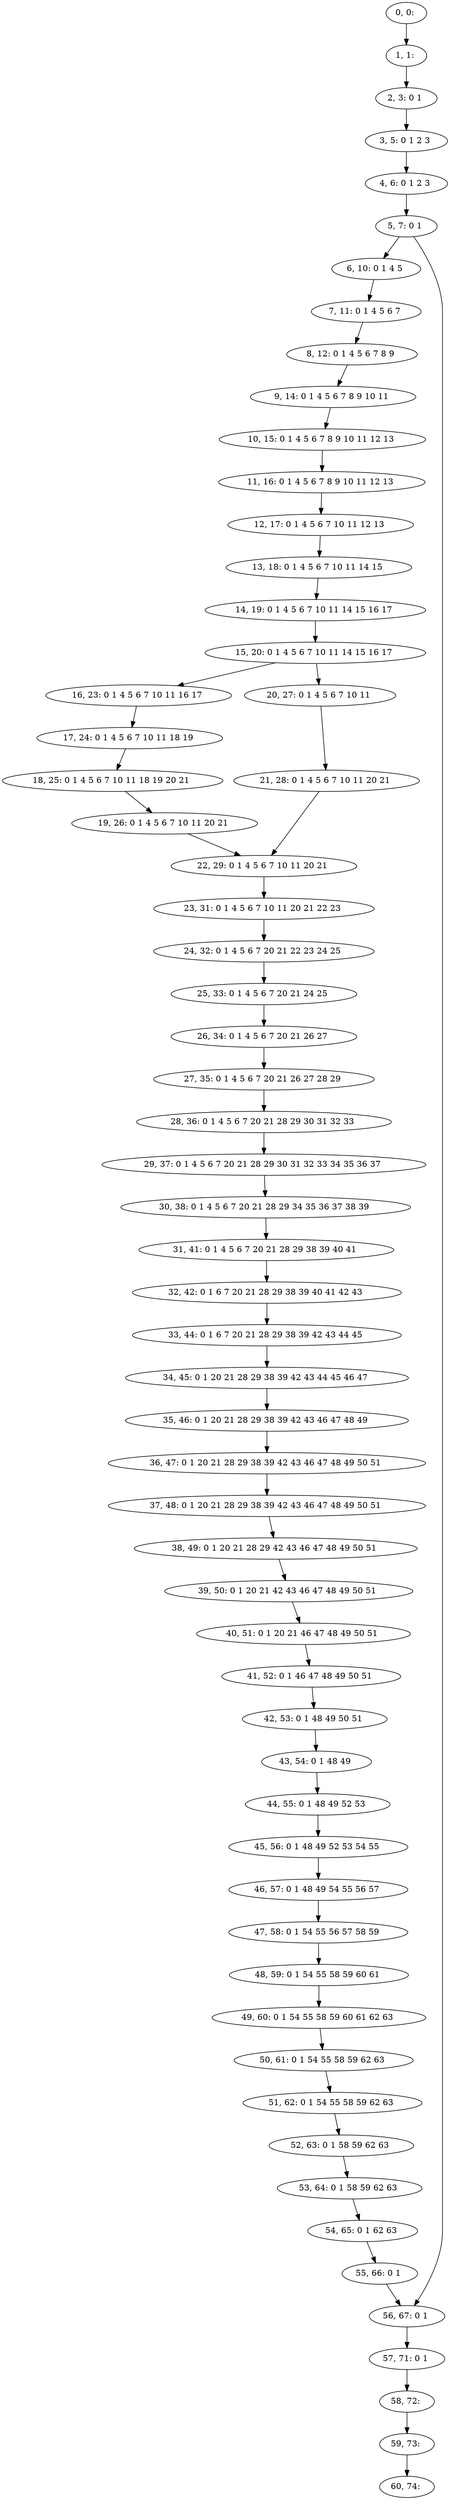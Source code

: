 digraph G {
0[label="0, 0: "];
1[label="1, 1: "];
2[label="2, 3: 0 1 "];
3[label="3, 5: 0 1 2 3 "];
4[label="4, 6: 0 1 2 3 "];
5[label="5, 7: 0 1 "];
6[label="6, 10: 0 1 4 5 "];
7[label="7, 11: 0 1 4 5 6 7 "];
8[label="8, 12: 0 1 4 5 6 7 8 9 "];
9[label="9, 14: 0 1 4 5 6 7 8 9 10 11 "];
10[label="10, 15: 0 1 4 5 6 7 8 9 10 11 12 13 "];
11[label="11, 16: 0 1 4 5 6 7 8 9 10 11 12 13 "];
12[label="12, 17: 0 1 4 5 6 7 10 11 12 13 "];
13[label="13, 18: 0 1 4 5 6 7 10 11 14 15 "];
14[label="14, 19: 0 1 4 5 6 7 10 11 14 15 16 17 "];
15[label="15, 20: 0 1 4 5 6 7 10 11 14 15 16 17 "];
16[label="16, 23: 0 1 4 5 6 7 10 11 16 17 "];
17[label="17, 24: 0 1 4 5 6 7 10 11 18 19 "];
18[label="18, 25: 0 1 4 5 6 7 10 11 18 19 20 21 "];
19[label="19, 26: 0 1 4 5 6 7 10 11 20 21 "];
20[label="20, 27: 0 1 4 5 6 7 10 11 "];
21[label="21, 28: 0 1 4 5 6 7 10 11 20 21 "];
22[label="22, 29: 0 1 4 5 6 7 10 11 20 21 "];
23[label="23, 31: 0 1 4 5 6 7 10 11 20 21 22 23 "];
24[label="24, 32: 0 1 4 5 6 7 20 21 22 23 24 25 "];
25[label="25, 33: 0 1 4 5 6 7 20 21 24 25 "];
26[label="26, 34: 0 1 4 5 6 7 20 21 26 27 "];
27[label="27, 35: 0 1 4 5 6 7 20 21 26 27 28 29 "];
28[label="28, 36: 0 1 4 5 6 7 20 21 28 29 30 31 32 33 "];
29[label="29, 37: 0 1 4 5 6 7 20 21 28 29 30 31 32 33 34 35 36 37 "];
30[label="30, 38: 0 1 4 5 6 7 20 21 28 29 34 35 36 37 38 39 "];
31[label="31, 41: 0 1 4 5 6 7 20 21 28 29 38 39 40 41 "];
32[label="32, 42: 0 1 6 7 20 21 28 29 38 39 40 41 42 43 "];
33[label="33, 44: 0 1 6 7 20 21 28 29 38 39 42 43 44 45 "];
34[label="34, 45: 0 1 20 21 28 29 38 39 42 43 44 45 46 47 "];
35[label="35, 46: 0 1 20 21 28 29 38 39 42 43 46 47 48 49 "];
36[label="36, 47: 0 1 20 21 28 29 38 39 42 43 46 47 48 49 50 51 "];
37[label="37, 48: 0 1 20 21 28 29 38 39 42 43 46 47 48 49 50 51 "];
38[label="38, 49: 0 1 20 21 28 29 42 43 46 47 48 49 50 51 "];
39[label="39, 50: 0 1 20 21 42 43 46 47 48 49 50 51 "];
40[label="40, 51: 0 1 20 21 46 47 48 49 50 51 "];
41[label="41, 52: 0 1 46 47 48 49 50 51 "];
42[label="42, 53: 0 1 48 49 50 51 "];
43[label="43, 54: 0 1 48 49 "];
44[label="44, 55: 0 1 48 49 52 53 "];
45[label="45, 56: 0 1 48 49 52 53 54 55 "];
46[label="46, 57: 0 1 48 49 54 55 56 57 "];
47[label="47, 58: 0 1 54 55 56 57 58 59 "];
48[label="48, 59: 0 1 54 55 58 59 60 61 "];
49[label="49, 60: 0 1 54 55 58 59 60 61 62 63 "];
50[label="50, 61: 0 1 54 55 58 59 62 63 "];
51[label="51, 62: 0 1 54 55 58 59 62 63 "];
52[label="52, 63: 0 1 58 59 62 63 "];
53[label="53, 64: 0 1 58 59 62 63 "];
54[label="54, 65: 0 1 62 63 "];
55[label="55, 66: 0 1 "];
56[label="56, 67: 0 1 "];
57[label="57, 71: 0 1 "];
58[label="58, 72: "];
59[label="59, 73: "];
60[label="60, 74: "];
0->1 ;
1->2 ;
2->3 ;
3->4 ;
4->5 ;
5->6 ;
5->56 ;
6->7 ;
7->8 ;
8->9 ;
9->10 ;
10->11 ;
11->12 ;
12->13 ;
13->14 ;
14->15 ;
15->16 ;
15->20 ;
16->17 ;
17->18 ;
18->19 ;
19->22 ;
20->21 ;
21->22 ;
22->23 ;
23->24 ;
24->25 ;
25->26 ;
26->27 ;
27->28 ;
28->29 ;
29->30 ;
30->31 ;
31->32 ;
32->33 ;
33->34 ;
34->35 ;
35->36 ;
36->37 ;
37->38 ;
38->39 ;
39->40 ;
40->41 ;
41->42 ;
42->43 ;
43->44 ;
44->45 ;
45->46 ;
46->47 ;
47->48 ;
48->49 ;
49->50 ;
50->51 ;
51->52 ;
52->53 ;
53->54 ;
54->55 ;
55->56 ;
56->57 ;
57->58 ;
58->59 ;
59->60 ;
}
